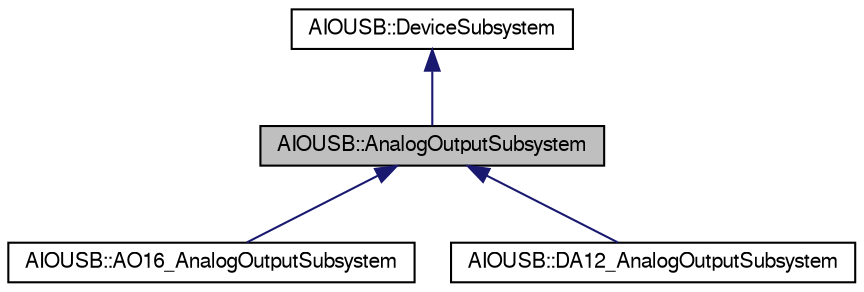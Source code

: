 digraph G
{
  edge [fontname="FreeSans",fontsize="10",labelfontname="FreeSans",labelfontsize="10"];
  node [fontname="FreeSans",fontsize="10",shape=record];
  Node1 [label="AIOUSB::AnalogOutputSubsystem",height=0.2,width=0.4,color="black", fillcolor="grey75", style="filled" fontcolor="black"];
  Node2 -> Node1 [dir=back,color="midnightblue",fontsize="10",style="solid",fontname="FreeSans"];
  Node2 [label="AIOUSB::DeviceSubsystem",height=0.2,width=0.4,color="black", fillcolor="white", style="filled",URL="$classAIOUSB_1_1DeviceSubsystem.html"];
  Node1 -> Node3 [dir=back,color="midnightblue",fontsize="10",style="solid",fontname="FreeSans"];
  Node3 [label="AIOUSB::AO16_AnalogOutputSubsystem",height=0.2,width=0.4,color="black", fillcolor="white", style="filled",URL="$classAIOUSB_1_1AO16__AnalogOutputSubsystem.html"];
  Node1 -> Node4 [dir=back,color="midnightblue",fontsize="10",style="solid",fontname="FreeSans"];
  Node4 [label="AIOUSB::DA12_AnalogOutputSubsystem",height=0.2,width=0.4,color="black", fillcolor="white", style="filled",URL="$classAIOUSB_1_1DA12__AnalogOutputSubsystem.html"];
}
